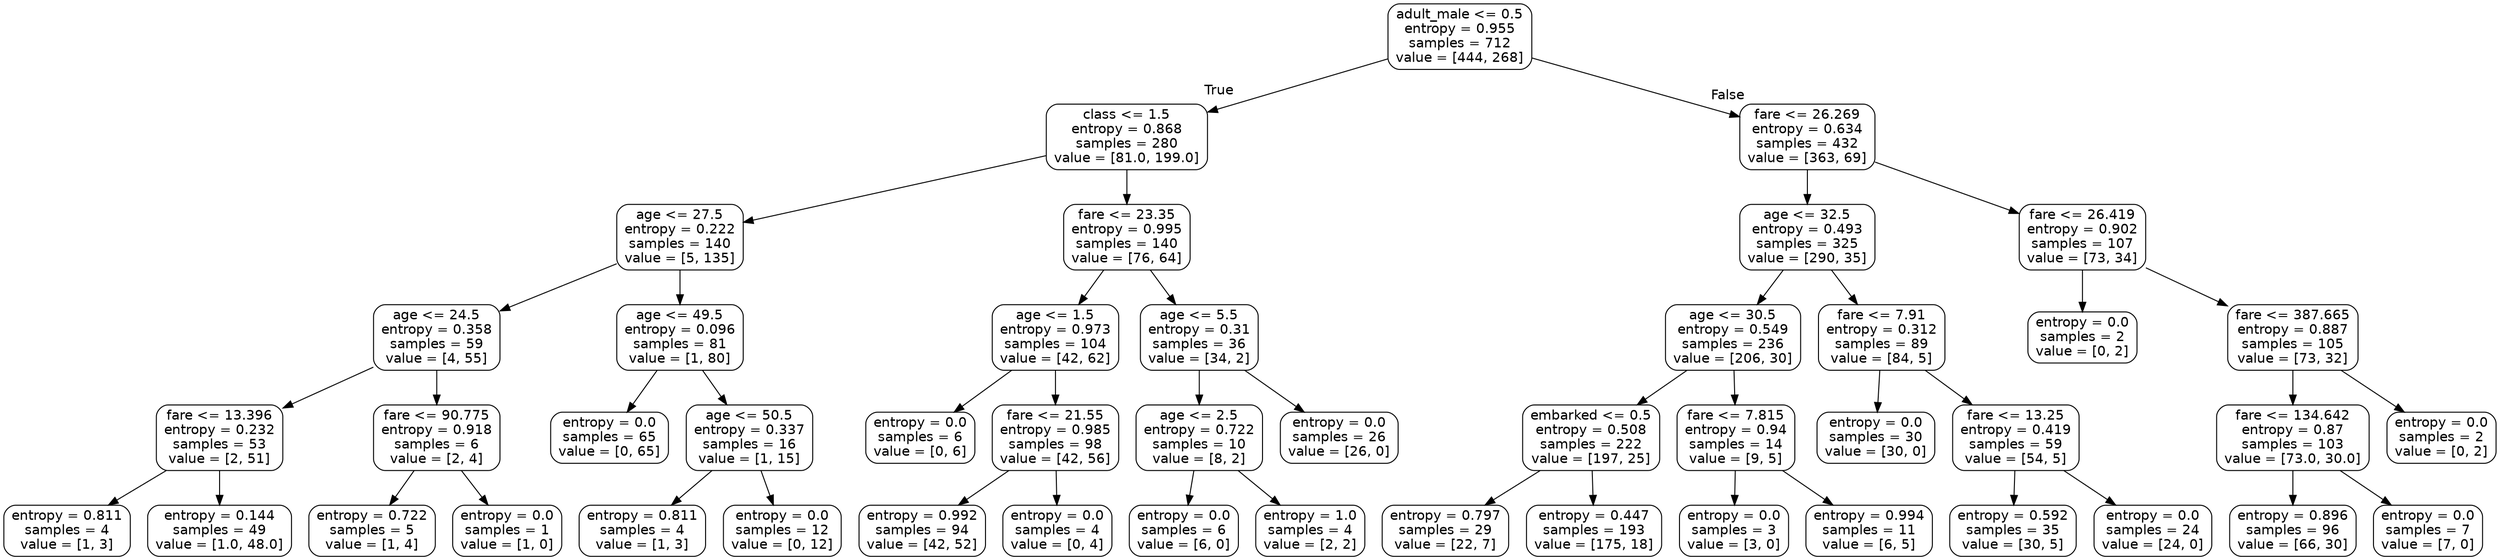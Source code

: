digraph Tree {
node [shape=box, style="rounded", color="black", fontname="helvetica"] ;
edge [fontname="helvetica"] ;
0 [label="adult_male <= 0.5\nentropy = 0.955\nsamples = 712\nvalue = [444, 268]"] ;
1 [label="class <= 1.5\nentropy = 0.868\nsamples = 280\nvalue = [81.0, 199.0]"] ;
0 -> 1 [labeldistance=2.5, labelangle=45, headlabel="True"] ;
2 [label="age <= 27.5\nentropy = 0.222\nsamples = 140\nvalue = [5, 135]"] ;
1 -> 2 ;
3 [label="age <= 24.5\nentropy = 0.358\nsamples = 59\nvalue = [4, 55]"] ;
2 -> 3 ;
4 [label="fare <= 13.396\nentropy = 0.232\nsamples = 53\nvalue = [2, 51]"] ;
3 -> 4 ;
5 [label="entropy = 0.811\nsamples = 4\nvalue = [1, 3]"] ;
4 -> 5 ;
6 [label="entropy = 0.144\nsamples = 49\nvalue = [1.0, 48.0]"] ;
4 -> 6 ;
7 [label="fare <= 90.775\nentropy = 0.918\nsamples = 6\nvalue = [2, 4]"] ;
3 -> 7 ;
8 [label="entropy = 0.722\nsamples = 5\nvalue = [1, 4]"] ;
7 -> 8 ;
9 [label="entropy = 0.0\nsamples = 1\nvalue = [1, 0]"] ;
7 -> 9 ;
10 [label="age <= 49.5\nentropy = 0.096\nsamples = 81\nvalue = [1, 80]"] ;
2 -> 10 ;
11 [label="entropy = 0.0\nsamples = 65\nvalue = [0, 65]"] ;
10 -> 11 ;
12 [label="age <= 50.5\nentropy = 0.337\nsamples = 16\nvalue = [1, 15]"] ;
10 -> 12 ;
13 [label="entropy = 0.811\nsamples = 4\nvalue = [1, 3]"] ;
12 -> 13 ;
14 [label="entropy = 0.0\nsamples = 12\nvalue = [0, 12]"] ;
12 -> 14 ;
15 [label="fare <= 23.35\nentropy = 0.995\nsamples = 140\nvalue = [76, 64]"] ;
1 -> 15 ;
16 [label="age <= 1.5\nentropy = 0.973\nsamples = 104\nvalue = [42, 62]"] ;
15 -> 16 ;
17 [label="entropy = 0.0\nsamples = 6\nvalue = [0, 6]"] ;
16 -> 17 ;
18 [label="fare <= 21.55\nentropy = 0.985\nsamples = 98\nvalue = [42, 56]"] ;
16 -> 18 ;
19 [label="entropy = 0.992\nsamples = 94\nvalue = [42, 52]"] ;
18 -> 19 ;
20 [label="entropy = 0.0\nsamples = 4\nvalue = [0, 4]"] ;
18 -> 20 ;
21 [label="age <= 5.5\nentropy = 0.31\nsamples = 36\nvalue = [34, 2]"] ;
15 -> 21 ;
22 [label="age <= 2.5\nentropy = 0.722\nsamples = 10\nvalue = [8, 2]"] ;
21 -> 22 ;
23 [label="entropy = 0.0\nsamples = 6\nvalue = [6, 0]"] ;
22 -> 23 ;
24 [label="entropy = 1.0\nsamples = 4\nvalue = [2, 2]"] ;
22 -> 24 ;
25 [label="entropy = 0.0\nsamples = 26\nvalue = [26, 0]"] ;
21 -> 25 ;
26 [label="fare <= 26.269\nentropy = 0.634\nsamples = 432\nvalue = [363, 69]"] ;
0 -> 26 [labeldistance=2.5, labelangle=-45, headlabel="False"] ;
27 [label="age <= 32.5\nentropy = 0.493\nsamples = 325\nvalue = [290, 35]"] ;
26 -> 27 ;
28 [label="age <= 30.5\nentropy = 0.549\nsamples = 236\nvalue = [206, 30]"] ;
27 -> 28 ;
29 [label="embarked <= 0.5\nentropy = 0.508\nsamples = 222\nvalue = [197, 25]"] ;
28 -> 29 ;
30 [label="entropy = 0.797\nsamples = 29\nvalue = [22, 7]"] ;
29 -> 30 ;
31 [label="entropy = 0.447\nsamples = 193\nvalue = [175, 18]"] ;
29 -> 31 ;
32 [label="fare <= 7.815\nentropy = 0.94\nsamples = 14\nvalue = [9, 5]"] ;
28 -> 32 ;
33 [label="entropy = 0.0\nsamples = 3\nvalue = [3, 0]"] ;
32 -> 33 ;
34 [label="entropy = 0.994\nsamples = 11\nvalue = [6, 5]"] ;
32 -> 34 ;
35 [label="fare <= 7.91\nentropy = 0.312\nsamples = 89\nvalue = [84, 5]"] ;
27 -> 35 ;
36 [label="entropy = 0.0\nsamples = 30\nvalue = [30, 0]"] ;
35 -> 36 ;
37 [label="fare <= 13.25\nentropy = 0.419\nsamples = 59\nvalue = [54, 5]"] ;
35 -> 37 ;
38 [label="entropy = 0.592\nsamples = 35\nvalue = [30, 5]"] ;
37 -> 38 ;
39 [label="entropy = 0.0\nsamples = 24\nvalue = [24, 0]"] ;
37 -> 39 ;
40 [label="fare <= 26.419\nentropy = 0.902\nsamples = 107\nvalue = [73, 34]"] ;
26 -> 40 ;
41 [label="entropy = 0.0\nsamples = 2\nvalue = [0, 2]"] ;
40 -> 41 ;
42 [label="fare <= 387.665\nentropy = 0.887\nsamples = 105\nvalue = [73, 32]"] ;
40 -> 42 ;
43 [label="fare <= 134.642\nentropy = 0.87\nsamples = 103\nvalue = [73.0, 30.0]"] ;
42 -> 43 ;
44 [label="entropy = 0.896\nsamples = 96\nvalue = [66, 30]"] ;
43 -> 44 ;
45 [label="entropy = 0.0\nsamples = 7\nvalue = [7, 0]"] ;
43 -> 45 ;
46 [label="entropy = 0.0\nsamples = 2\nvalue = [0, 2]"] ;
42 -> 46 ;
}